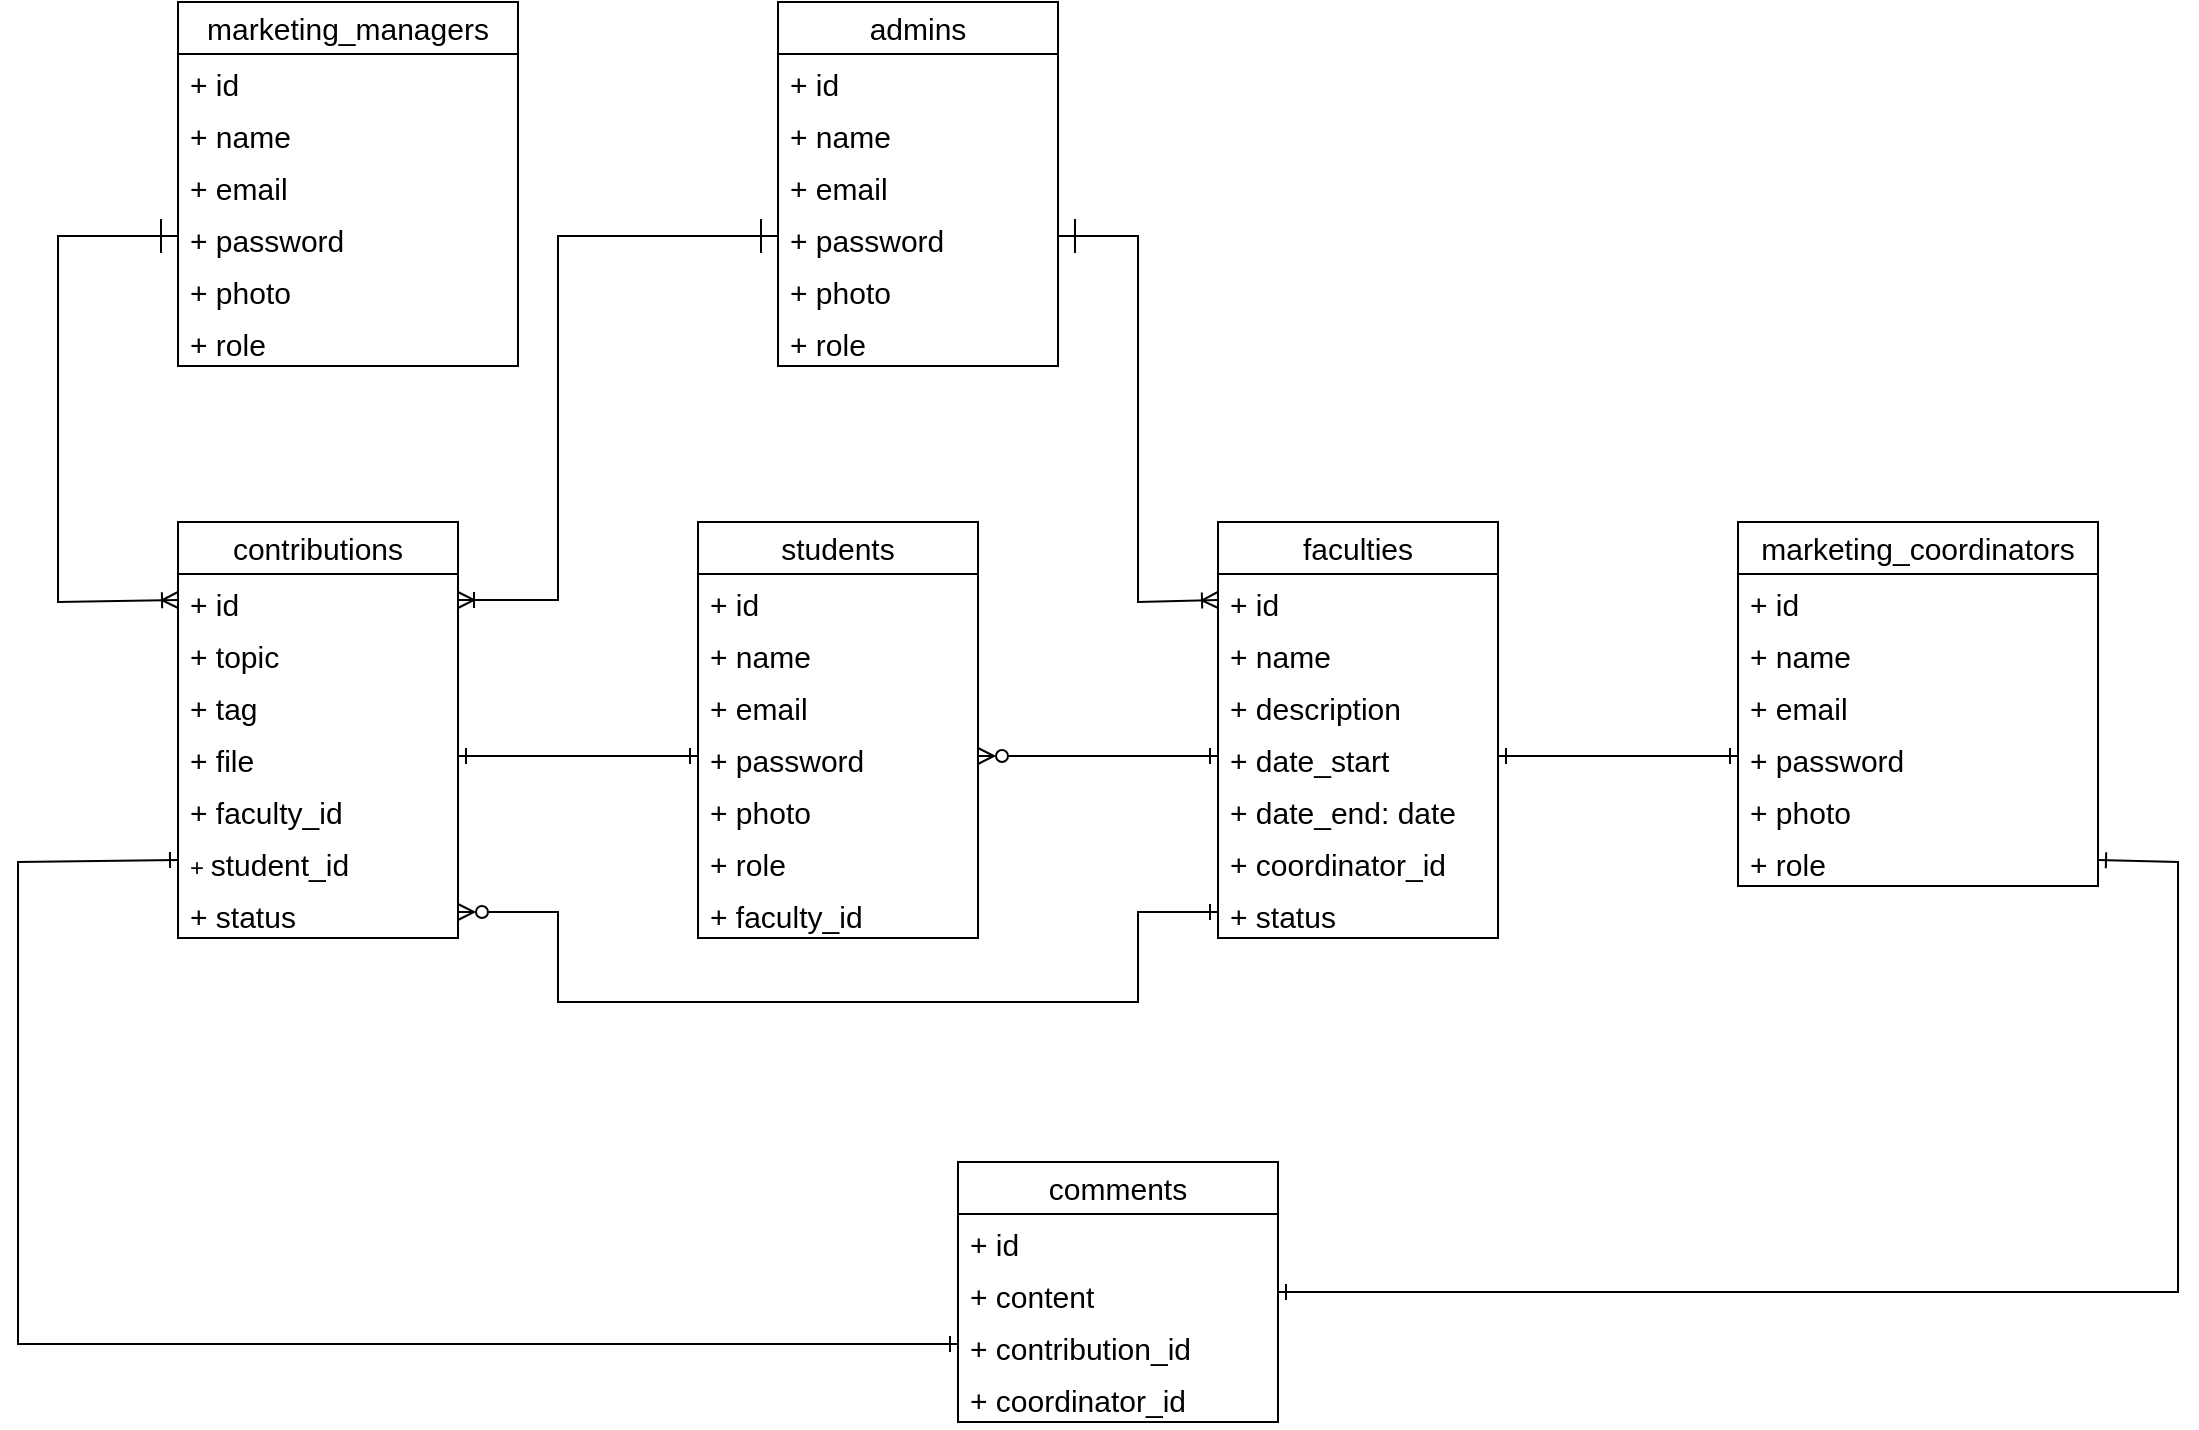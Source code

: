 <mxfile version="24.2.5" type="github" pages="2">
  <diagram name="Page-1" id="6oAcotrJDc-DYGFBPXb6">
    <mxGraphModel dx="1877" dy="1691" grid="1" gridSize="10" guides="1" tooltips="1" connect="1" arrows="1" fold="1" page="1" pageScale="1" pageWidth="827" pageHeight="1169" math="0" shadow="0">
      <root>
        <mxCell id="0" />
        <mxCell id="1" parent="0" />
        <mxCell id="lpxXjMAZt_8QXr6nDrvF-1" value="&lt;font style=&quot;font-size: 15px;&quot;&gt;students&lt;/font&gt;" style="swimlane;fontStyle=0;childLayout=stackLayout;horizontal=1;startSize=26;fillColor=none;horizontalStack=0;resizeParent=1;resizeParentMax=0;resizeLast=0;collapsible=1;marginBottom=0;whiteSpace=wrap;html=1;" parent="1" vertex="1">
          <mxGeometry x="180" y="40" width="140" height="208" as="geometry" />
        </mxCell>
        <mxCell id="lpxXjMAZt_8QXr6nDrvF-2" value="&lt;font style=&quot;font-size: 15px;&quot;&gt;+ id&lt;/font&gt;" style="text;strokeColor=none;fillColor=none;align=left;verticalAlign=top;spacingLeft=4;spacingRight=4;overflow=hidden;rotatable=0;points=[[0,0.5],[1,0.5]];portConstraint=eastwest;whiteSpace=wrap;html=1;" parent="lpxXjMAZt_8QXr6nDrvF-1" vertex="1">
          <mxGeometry y="26" width="140" height="26" as="geometry" />
        </mxCell>
        <mxCell id="lpxXjMAZt_8QXr6nDrvF-3" value="&lt;font style=&quot;font-size: 15px;&quot;&gt;+ name&lt;/font&gt;" style="text;strokeColor=none;fillColor=none;align=left;verticalAlign=top;spacingLeft=4;spacingRight=4;overflow=hidden;rotatable=0;points=[[0,0.5],[1,0.5]];portConstraint=eastwest;whiteSpace=wrap;html=1;" parent="lpxXjMAZt_8QXr6nDrvF-1" vertex="1">
          <mxGeometry y="52" width="140" height="26" as="geometry" />
        </mxCell>
        <mxCell id="lpxXjMAZt_8QXr6nDrvF-4" value="&lt;font style=&quot;font-size: 15px;&quot;&gt;+ email&lt;/font&gt;" style="text;strokeColor=none;fillColor=none;align=left;verticalAlign=top;spacingLeft=4;spacingRight=4;overflow=hidden;rotatable=0;points=[[0,0.5],[1,0.5]];portConstraint=eastwest;whiteSpace=wrap;html=1;" parent="lpxXjMAZt_8QXr6nDrvF-1" vertex="1">
          <mxGeometry y="78" width="140" height="26" as="geometry" />
        </mxCell>
        <mxCell id="lpxXjMAZt_8QXr6nDrvF-5" value="&lt;font style=&quot;font-size: 15px;&quot;&gt;+ password&lt;/font&gt;" style="text;strokeColor=none;fillColor=none;align=left;verticalAlign=top;spacingLeft=4;spacingRight=4;overflow=hidden;rotatable=0;points=[[0,0.5],[1,0.5]];portConstraint=eastwest;whiteSpace=wrap;html=1;" parent="lpxXjMAZt_8QXr6nDrvF-1" vertex="1">
          <mxGeometry y="104" width="140" height="26" as="geometry" />
        </mxCell>
        <mxCell id="lpxXjMAZt_8QXr6nDrvF-6" value="&lt;font style=&quot;font-size: 15px;&quot;&gt;+ photo&lt;/font&gt;" style="text;strokeColor=none;fillColor=none;align=left;verticalAlign=top;spacingLeft=4;spacingRight=4;overflow=hidden;rotatable=0;points=[[0,0.5],[1,0.5]];portConstraint=eastwest;whiteSpace=wrap;html=1;" parent="lpxXjMAZt_8QXr6nDrvF-1" vertex="1">
          <mxGeometry y="130" width="140" height="26" as="geometry" />
        </mxCell>
        <mxCell id="lpxXjMAZt_8QXr6nDrvF-7" value="&lt;font style=&quot;font-size: 15px;&quot;&gt;+ role&lt;/font&gt;" style="text;strokeColor=none;fillColor=none;align=left;verticalAlign=top;spacingLeft=4;spacingRight=4;overflow=hidden;rotatable=0;points=[[0,0.5],[1,0.5]];portConstraint=eastwest;whiteSpace=wrap;html=1;" parent="lpxXjMAZt_8QXr6nDrvF-1" vertex="1">
          <mxGeometry y="156" width="140" height="26" as="geometry" />
        </mxCell>
        <mxCell id="lpxXjMAZt_8QXr6nDrvF-8" value="&lt;font style=&quot;font-size: 15px;&quot;&gt;+ faculty_id&lt;/font&gt;" style="text;strokeColor=none;fillColor=none;align=left;verticalAlign=top;spacingLeft=4;spacingRight=4;overflow=hidden;rotatable=0;points=[[0,0.5],[1,0.5]];portConstraint=eastwest;whiteSpace=wrap;html=1;" parent="lpxXjMAZt_8QXr6nDrvF-1" vertex="1">
          <mxGeometry y="182" width="140" height="26" as="geometry" />
        </mxCell>
        <mxCell id="lpxXjMAZt_8QXr6nDrvF-10" value="&lt;font style=&quot;font-size: 15px;&quot;&gt;faculties&lt;/font&gt;" style="swimlane;fontStyle=0;childLayout=stackLayout;horizontal=1;startSize=26;fillColor=none;horizontalStack=0;resizeParent=1;resizeParentMax=0;resizeLast=0;collapsible=1;marginBottom=0;whiteSpace=wrap;html=1;" parent="1" vertex="1">
          <mxGeometry x="440" y="40" width="140" height="208" as="geometry" />
        </mxCell>
        <mxCell id="lpxXjMAZt_8QXr6nDrvF-11" value="&lt;font style=&quot;font-size: 15px;&quot;&gt;+ id&lt;/font&gt;" style="text;strokeColor=none;fillColor=none;align=left;verticalAlign=top;spacingLeft=4;spacingRight=4;overflow=hidden;rotatable=0;points=[[0,0.5],[1,0.5]];portConstraint=eastwest;whiteSpace=wrap;html=1;" parent="lpxXjMAZt_8QXr6nDrvF-10" vertex="1">
          <mxGeometry y="26" width="140" height="26" as="geometry" />
        </mxCell>
        <mxCell id="lpxXjMAZt_8QXr6nDrvF-12" value="&lt;font style=&quot;font-size: 15px;&quot;&gt;+ name&lt;/font&gt;" style="text;strokeColor=none;fillColor=none;align=left;verticalAlign=top;spacingLeft=4;spacingRight=4;overflow=hidden;rotatable=0;points=[[0,0.5],[1,0.5]];portConstraint=eastwest;whiteSpace=wrap;html=1;" parent="lpxXjMAZt_8QXr6nDrvF-10" vertex="1">
          <mxGeometry y="52" width="140" height="26" as="geometry" />
        </mxCell>
        <mxCell id="lpxXjMAZt_8QXr6nDrvF-13" value="&lt;font style=&quot;font-size: 15px;&quot;&gt;+ description&lt;/font&gt;" style="text;strokeColor=none;fillColor=none;align=left;verticalAlign=top;spacingLeft=4;spacingRight=4;overflow=hidden;rotatable=0;points=[[0,0.5],[1,0.5]];portConstraint=eastwest;whiteSpace=wrap;html=1;" parent="lpxXjMAZt_8QXr6nDrvF-10" vertex="1">
          <mxGeometry y="78" width="140" height="26" as="geometry" />
        </mxCell>
        <mxCell id="lpxXjMAZt_8QXr6nDrvF-14" value="&lt;font style=&quot;font-size: 15px;&quot;&gt;+ date_start&lt;/font&gt;" style="text;strokeColor=none;fillColor=none;align=left;verticalAlign=top;spacingLeft=4;spacingRight=4;overflow=hidden;rotatable=0;points=[[0,0.5],[1,0.5]];portConstraint=eastwest;whiteSpace=wrap;html=1;" parent="lpxXjMAZt_8QXr6nDrvF-10" vertex="1">
          <mxGeometry y="104" width="140" height="26" as="geometry" />
        </mxCell>
        <mxCell id="lpxXjMAZt_8QXr6nDrvF-15" value="&lt;font style=&quot;font-size: 15px;&quot;&gt;+ date_end: date&lt;/font&gt;" style="text;strokeColor=none;fillColor=none;align=left;verticalAlign=top;spacingLeft=4;spacingRight=4;overflow=hidden;rotatable=0;points=[[0,0.5],[1,0.5]];portConstraint=eastwest;whiteSpace=wrap;html=1;" parent="lpxXjMAZt_8QXr6nDrvF-10" vertex="1">
          <mxGeometry y="130" width="140" height="26" as="geometry" />
        </mxCell>
        <mxCell id="lpxXjMAZt_8QXr6nDrvF-16" value="&lt;font style=&quot;font-size: 15px;&quot;&gt;+ coordinator_id&lt;/font&gt;" style="text;strokeColor=none;fillColor=none;align=left;verticalAlign=top;spacingLeft=4;spacingRight=4;overflow=hidden;rotatable=0;points=[[0,0.5],[1,0.5]];portConstraint=eastwest;whiteSpace=wrap;html=1;" parent="lpxXjMAZt_8QXr6nDrvF-10" vertex="1">
          <mxGeometry y="156" width="140" height="26" as="geometry" />
        </mxCell>
        <mxCell id="lpxXjMAZt_8QXr6nDrvF-17" value="&lt;font style=&quot;font-size: 15px;&quot;&gt;+ status&lt;/font&gt;" style="text;strokeColor=none;fillColor=none;align=left;verticalAlign=top;spacingLeft=4;spacingRight=4;overflow=hidden;rotatable=0;points=[[0,0.5],[1,0.5]];portConstraint=eastwest;whiteSpace=wrap;html=1;" parent="lpxXjMAZt_8QXr6nDrvF-10" vertex="1">
          <mxGeometry y="182" width="140" height="26" as="geometry" />
        </mxCell>
        <mxCell id="lpxXjMAZt_8QXr6nDrvF-18" value="&lt;font style=&quot;font-size: 15px;&quot;&gt;comments&lt;/font&gt;" style="swimlane;fontStyle=0;childLayout=stackLayout;horizontal=1;startSize=26;fillColor=none;horizontalStack=0;resizeParent=1;resizeParentMax=0;resizeLast=0;collapsible=1;marginBottom=0;whiteSpace=wrap;html=1;" parent="1" vertex="1">
          <mxGeometry x="310" y="360" width="160" height="130" as="geometry" />
        </mxCell>
        <mxCell id="lpxXjMAZt_8QXr6nDrvF-19" value="&lt;font style=&quot;font-size: 15px;&quot;&gt;+ id&lt;/font&gt;" style="text;strokeColor=none;fillColor=none;align=left;verticalAlign=top;spacingLeft=4;spacingRight=4;overflow=hidden;rotatable=0;points=[[0,0.5],[1,0.5]];portConstraint=eastwest;whiteSpace=wrap;html=1;" parent="lpxXjMAZt_8QXr6nDrvF-18" vertex="1">
          <mxGeometry y="26" width="160" height="26" as="geometry" />
        </mxCell>
        <mxCell id="lpxXjMAZt_8QXr6nDrvF-20" value="&lt;font style=&quot;font-size: 15px;&quot;&gt;+ content&lt;/font&gt;" style="text;strokeColor=none;fillColor=none;align=left;verticalAlign=top;spacingLeft=4;spacingRight=4;overflow=hidden;rotatable=0;points=[[0,0.5],[1,0.5]];portConstraint=eastwest;whiteSpace=wrap;html=1;" parent="lpxXjMAZt_8QXr6nDrvF-18" vertex="1">
          <mxGeometry y="52" width="160" height="26" as="geometry" />
        </mxCell>
        <mxCell id="lpxXjMAZt_8QXr6nDrvF-21" value="&lt;font style=&quot;font-size: 15px;&quot;&gt;+ contribution_id&lt;/font&gt;" style="text;strokeColor=none;fillColor=none;align=left;verticalAlign=top;spacingLeft=4;spacingRight=4;overflow=hidden;rotatable=0;points=[[0,0.5],[1,0.5]];portConstraint=eastwest;whiteSpace=wrap;html=1;" parent="lpxXjMAZt_8QXr6nDrvF-18" vertex="1">
          <mxGeometry y="78" width="160" height="26" as="geometry" />
        </mxCell>
        <mxCell id="lpxXjMAZt_8QXr6nDrvF-22" value="&lt;font style=&quot;font-size: 15px;&quot;&gt;+ coordinator_id&lt;/font&gt;" style="text;strokeColor=none;fillColor=none;align=left;verticalAlign=top;spacingLeft=4;spacingRight=4;overflow=hidden;rotatable=0;points=[[0,0.5],[1,0.5]];portConstraint=eastwest;whiteSpace=wrap;html=1;" parent="lpxXjMAZt_8QXr6nDrvF-18" vertex="1">
          <mxGeometry y="104" width="160" height="26" as="geometry" />
        </mxCell>
        <mxCell id="lpxXjMAZt_8QXr6nDrvF-26" value="&lt;font style=&quot;font-size: 15px;&quot;&gt;contributions&lt;/font&gt;" style="swimlane;fontStyle=0;childLayout=stackLayout;horizontal=1;startSize=26;fillColor=none;horizontalStack=0;resizeParent=1;resizeParentMax=0;resizeLast=0;collapsible=1;marginBottom=0;whiteSpace=wrap;html=1;" parent="1" vertex="1">
          <mxGeometry x="-80" y="40" width="140" height="208" as="geometry" />
        </mxCell>
        <mxCell id="lpxXjMAZt_8QXr6nDrvF-27" value="&lt;font style=&quot;font-size: 15px;&quot;&gt;+ id&lt;/font&gt;" style="text;strokeColor=none;fillColor=none;align=left;verticalAlign=top;spacingLeft=4;spacingRight=4;overflow=hidden;rotatable=0;points=[[0,0.5],[1,0.5]];portConstraint=eastwest;whiteSpace=wrap;html=1;" parent="lpxXjMAZt_8QXr6nDrvF-26" vertex="1">
          <mxGeometry y="26" width="140" height="26" as="geometry" />
        </mxCell>
        <mxCell id="lpxXjMAZt_8QXr6nDrvF-28" value="&lt;font style=&quot;font-size: 15px;&quot;&gt;+ topic&lt;/font&gt;" style="text;strokeColor=none;fillColor=none;align=left;verticalAlign=top;spacingLeft=4;spacingRight=4;overflow=hidden;rotatable=0;points=[[0,0.5],[1,0.5]];portConstraint=eastwest;whiteSpace=wrap;html=1;" parent="lpxXjMAZt_8QXr6nDrvF-26" vertex="1">
          <mxGeometry y="52" width="140" height="26" as="geometry" />
        </mxCell>
        <mxCell id="lpxXjMAZt_8QXr6nDrvF-29" value="&lt;font style=&quot;font-size: 15px;&quot;&gt;+ tag&lt;/font&gt;" style="text;strokeColor=none;fillColor=none;align=left;verticalAlign=top;spacingLeft=4;spacingRight=4;overflow=hidden;rotatable=0;points=[[0,0.5],[1,0.5]];portConstraint=eastwest;whiteSpace=wrap;html=1;" parent="lpxXjMAZt_8QXr6nDrvF-26" vertex="1">
          <mxGeometry y="78" width="140" height="26" as="geometry" />
        </mxCell>
        <mxCell id="lpxXjMAZt_8QXr6nDrvF-30" value="&lt;font style=&quot;font-size: 15px;&quot;&gt;+ file&lt;/font&gt;" style="text;strokeColor=none;fillColor=none;align=left;verticalAlign=top;spacingLeft=4;spacingRight=4;overflow=hidden;rotatable=0;points=[[0,0.5],[1,0.5]];portConstraint=eastwest;whiteSpace=wrap;html=1;" parent="lpxXjMAZt_8QXr6nDrvF-26" vertex="1">
          <mxGeometry y="104" width="140" height="26" as="geometry" />
        </mxCell>
        <mxCell id="lpxXjMAZt_8QXr6nDrvF-31" value="&lt;font style=&quot;font-size: 15px;&quot;&gt;+ faculty_id&lt;/font&gt;" style="text;strokeColor=none;fillColor=none;align=left;verticalAlign=top;spacingLeft=4;spacingRight=4;overflow=hidden;rotatable=0;points=[[0,0.5],[1,0.5]];portConstraint=eastwest;whiteSpace=wrap;html=1;" parent="lpxXjMAZt_8QXr6nDrvF-26" vertex="1">
          <mxGeometry y="130" width="140" height="26" as="geometry" />
        </mxCell>
        <mxCell id="lpxXjMAZt_8QXr6nDrvF-32" value="+ &lt;font style=&quot;font-size: 15px;&quot;&gt;student_id&lt;/font&gt;" style="text;strokeColor=none;fillColor=none;align=left;verticalAlign=top;spacingLeft=4;spacingRight=4;overflow=hidden;rotatable=0;points=[[0,0.5],[1,0.5]];portConstraint=eastwest;whiteSpace=wrap;html=1;" parent="lpxXjMAZt_8QXr6nDrvF-26" vertex="1">
          <mxGeometry y="156" width="140" height="26" as="geometry" />
        </mxCell>
        <mxCell id="lpxXjMAZt_8QXr6nDrvF-33" value="&lt;font style=&quot;font-size: 15px;&quot;&gt;+ status&lt;/font&gt;" style="text;strokeColor=none;fillColor=none;align=left;verticalAlign=top;spacingLeft=4;spacingRight=4;overflow=hidden;rotatable=0;points=[[0,0.5],[1,0.5]];portConstraint=eastwest;whiteSpace=wrap;html=1;" parent="lpxXjMAZt_8QXr6nDrvF-26" vertex="1">
          <mxGeometry y="182" width="140" height="26" as="geometry" />
        </mxCell>
        <mxCell id="lpxXjMAZt_8QXr6nDrvF-34" value="&lt;font style=&quot;font-size: 15px;&quot;&gt;marketing_managers&lt;/font&gt;" style="swimlane;fontStyle=0;childLayout=stackLayout;horizontal=1;startSize=26;fillColor=none;horizontalStack=0;resizeParent=1;resizeParentMax=0;resizeLast=0;collapsible=1;marginBottom=0;whiteSpace=wrap;html=1;perimeterSpacing=0;" parent="1" vertex="1">
          <mxGeometry x="-80" y="-220" width="170" height="182" as="geometry" />
        </mxCell>
        <mxCell id="lpxXjMAZt_8QXr6nDrvF-35" value="&lt;font style=&quot;font-size: 15px;&quot;&gt;+ id&lt;/font&gt;" style="text;strokeColor=none;fillColor=none;align=left;verticalAlign=top;spacingLeft=4;spacingRight=4;overflow=hidden;rotatable=0;points=[[0,0.5],[1,0.5]];portConstraint=eastwest;whiteSpace=wrap;html=1;" parent="lpxXjMAZt_8QXr6nDrvF-34" vertex="1">
          <mxGeometry y="26" width="170" height="26" as="geometry" />
        </mxCell>
        <mxCell id="lpxXjMAZt_8QXr6nDrvF-36" value="&lt;font style=&quot;font-size: 15px;&quot;&gt;+ name&lt;/font&gt;" style="text;strokeColor=none;fillColor=none;align=left;verticalAlign=top;spacingLeft=4;spacingRight=4;overflow=hidden;rotatable=0;points=[[0,0.5],[1,0.5]];portConstraint=eastwest;whiteSpace=wrap;html=1;" parent="lpxXjMAZt_8QXr6nDrvF-34" vertex="1">
          <mxGeometry y="52" width="170" height="26" as="geometry" />
        </mxCell>
        <mxCell id="lpxXjMAZt_8QXr6nDrvF-37" value="&lt;font style=&quot;font-size: 15px;&quot;&gt;+ email&lt;/font&gt;" style="text;strokeColor=none;fillColor=none;align=left;verticalAlign=top;spacingLeft=4;spacingRight=4;overflow=hidden;rotatable=0;points=[[0,0.5],[1,0.5]];portConstraint=eastwest;whiteSpace=wrap;html=1;" parent="lpxXjMAZt_8QXr6nDrvF-34" vertex="1">
          <mxGeometry y="78" width="170" height="26" as="geometry" />
        </mxCell>
        <mxCell id="lpxXjMAZt_8QXr6nDrvF-38" value="&lt;font style=&quot;font-size: 15px;&quot;&gt;+ password&lt;/font&gt;" style="text;strokeColor=none;fillColor=none;align=left;verticalAlign=top;spacingLeft=4;spacingRight=4;overflow=hidden;rotatable=0;points=[[0,0.5],[1,0.5]];portConstraint=eastwest;whiteSpace=wrap;html=1;" parent="lpxXjMAZt_8QXr6nDrvF-34" vertex="1">
          <mxGeometry y="104" width="170" height="26" as="geometry" />
        </mxCell>
        <mxCell id="lpxXjMAZt_8QXr6nDrvF-39" value="&lt;font style=&quot;font-size: 15px;&quot;&gt;+ photo&lt;/font&gt;" style="text;strokeColor=none;fillColor=none;align=left;verticalAlign=top;spacingLeft=4;spacingRight=4;overflow=hidden;rotatable=0;points=[[0,0.5],[1,0.5]];portConstraint=eastwest;whiteSpace=wrap;html=1;" parent="lpxXjMAZt_8QXr6nDrvF-34" vertex="1">
          <mxGeometry y="130" width="170" height="26" as="geometry" />
        </mxCell>
        <mxCell id="lpxXjMAZt_8QXr6nDrvF-40" value="&lt;font style=&quot;font-size: 15px;&quot;&gt;+ role&lt;/font&gt;" style="text;strokeColor=none;fillColor=none;align=left;verticalAlign=top;spacingLeft=4;spacingRight=4;overflow=hidden;rotatable=0;points=[[0,0.5],[1,0.5]];portConstraint=eastwest;whiteSpace=wrap;html=1;" parent="lpxXjMAZt_8QXr6nDrvF-34" vertex="1">
          <mxGeometry y="156" width="170" height="26" as="geometry" />
        </mxCell>
        <mxCell id="lpxXjMAZt_8QXr6nDrvF-42" value="&lt;font style=&quot;font-size: 15px;&quot;&gt;marketing_coordinators&lt;/font&gt;" style="swimlane;fontStyle=0;childLayout=stackLayout;horizontal=1;startSize=26;fillColor=none;horizontalStack=0;resizeParent=1;resizeParentMax=0;resizeLast=0;collapsible=1;marginBottom=0;whiteSpace=wrap;html=1;" parent="1" vertex="1">
          <mxGeometry x="700" y="40" width="180" height="182" as="geometry" />
        </mxCell>
        <mxCell id="lpxXjMAZt_8QXr6nDrvF-43" value="&lt;font style=&quot;font-size: 15px;&quot;&gt;+ id&lt;/font&gt;" style="text;strokeColor=none;fillColor=none;align=left;verticalAlign=top;spacingLeft=4;spacingRight=4;overflow=hidden;rotatable=0;points=[[0,0.5],[1,0.5]];portConstraint=eastwest;whiteSpace=wrap;html=1;" parent="lpxXjMAZt_8QXr6nDrvF-42" vertex="1">
          <mxGeometry y="26" width="180" height="26" as="geometry" />
        </mxCell>
        <mxCell id="lpxXjMAZt_8QXr6nDrvF-44" value="&lt;font style=&quot;font-size: 15px;&quot;&gt;+ name&lt;/font&gt;" style="text;strokeColor=none;fillColor=none;align=left;verticalAlign=top;spacingLeft=4;spacingRight=4;overflow=hidden;rotatable=0;points=[[0,0.5],[1,0.5]];portConstraint=eastwest;whiteSpace=wrap;html=1;" parent="lpxXjMAZt_8QXr6nDrvF-42" vertex="1">
          <mxGeometry y="52" width="180" height="26" as="geometry" />
        </mxCell>
        <mxCell id="lpxXjMAZt_8QXr6nDrvF-45" value="&lt;font style=&quot;font-size: 15px;&quot;&gt;+ email&lt;/font&gt;" style="text;strokeColor=none;fillColor=none;align=left;verticalAlign=top;spacingLeft=4;spacingRight=4;overflow=hidden;rotatable=0;points=[[0,0.5],[1,0.5]];portConstraint=eastwest;whiteSpace=wrap;html=1;" parent="lpxXjMAZt_8QXr6nDrvF-42" vertex="1">
          <mxGeometry y="78" width="180" height="26" as="geometry" />
        </mxCell>
        <mxCell id="lpxXjMAZt_8QXr6nDrvF-46" value="&lt;font style=&quot;font-size: 15px;&quot;&gt;+ password&lt;/font&gt;" style="text;strokeColor=none;fillColor=none;align=left;verticalAlign=top;spacingLeft=4;spacingRight=4;overflow=hidden;rotatable=0;points=[[0,0.5],[1,0.5]];portConstraint=eastwest;whiteSpace=wrap;html=1;" parent="lpxXjMAZt_8QXr6nDrvF-42" vertex="1">
          <mxGeometry y="104" width="180" height="26" as="geometry" />
        </mxCell>
        <mxCell id="lpxXjMAZt_8QXr6nDrvF-47" value="&lt;font style=&quot;font-size: 15px;&quot;&gt;+ photo&lt;/font&gt;" style="text;strokeColor=none;fillColor=none;align=left;verticalAlign=top;spacingLeft=4;spacingRight=4;overflow=hidden;rotatable=0;points=[[0,0.5],[1,0.5]];portConstraint=eastwest;whiteSpace=wrap;html=1;" parent="lpxXjMAZt_8QXr6nDrvF-42" vertex="1">
          <mxGeometry y="130" width="180" height="26" as="geometry" />
        </mxCell>
        <mxCell id="lpxXjMAZt_8QXr6nDrvF-48" value="&lt;font style=&quot;font-size: 15px;&quot;&gt;+ role&lt;/font&gt;" style="text;strokeColor=none;fillColor=none;align=left;verticalAlign=top;spacingLeft=4;spacingRight=4;overflow=hidden;rotatable=0;points=[[0,0.5],[1,0.5]];portConstraint=eastwest;whiteSpace=wrap;html=1;" parent="lpxXjMAZt_8QXr6nDrvF-42" vertex="1">
          <mxGeometry y="156" width="180" height="26" as="geometry" />
        </mxCell>
        <mxCell id="lpxXjMAZt_8QXr6nDrvF-49" value="&lt;font style=&quot;font-size: 15px;&quot;&gt;admins&lt;/font&gt;" style="swimlane;fontStyle=0;childLayout=stackLayout;horizontal=1;startSize=26;fillColor=none;horizontalStack=0;resizeParent=1;resizeParentMax=0;resizeLast=0;collapsible=1;marginBottom=0;whiteSpace=wrap;html=1;" parent="1" vertex="1">
          <mxGeometry x="220" y="-220" width="140" height="182" as="geometry" />
        </mxCell>
        <mxCell id="lpxXjMAZt_8QXr6nDrvF-50" value="&lt;font style=&quot;font-size: 15px;&quot;&gt;+ id&lt;/font&gt;" style="text;strokeColor=none;fillColor=none;align=left;verticalAlign=top;spacingLeft=4;spacingRight=4;overflow=hidden;rotatable=0;points=[[0,0.5],[1,0.5]];portConstraint=eastwest;whiteSpace=wrap;html=1;" parent="lpxXjMAZt_8QXr6nDrvF-49" vertex="1">
          <mxGeometry y="26" width="140" height="26" as="geometry" />
        </mxCell>
        <mxCell id="lpxXjMAZt_8QXr6nDrvF-51" value="&lt;font style=&quot;font-size: 15px;&quot;&gt;+ name&lt;/font&gt;" style="text;strokeColor=none;fillColor=none;align=left;verticalAlign=top;spacingLeft=4;spacingRight=4;overflow=hidden;rotatable=0;points=[[0,0.5],[1,0.5]];portConstraint=eastwest;whiteSpace=wrap;html=1;" parent="lpxXjMAZt_8QXr6nDrvF-49" vertex="1">
          <mxGeometry y="52" width="140" height="26" as="geometry" />
        </mxCell>
        <mxCell id="lpxXjMAZt_8QXr6nDrvF-52" value="&lt;font style=&quot;font-size: 15px;&quot;&gt;+ email&lt;/font&gt;" style="text;strokeColor=none;fillColor=none;align=left;verticalAlign=top;spacingLeft=4;spacingRight=4;overflow=hidden;rotatable=0;points=[[0,0.5],[1,0.5]];portConstraint=eastwest;whiteSpace=wrap;html=1;" parent="lpxXjMAZt_8QXr6nDrvF-49" vertex="1">
          <mxGeometry y="78" width="140" height="26" as="geometry" />
        </mxCell>
        <mxCell id="lpxXjMAZt_8QXr6nDrvF-53" value="&lt;font style=&quot;font-size: 15px;&quot;&gt;+ password&lt;/font&gt;" style="text;strokeColor=none;fillColor=none;align=left;verticalAlign=top;spacingLeft=4;spacingRight=4;overflow=hidden;rotatable=0;points=[[0,0.5],[1,0.5]];portConstraint=eastwest;whiteSpace=wrap;html=1;" parent="lpxXjMAZt_8QXr6nDrvF-49" vertex="1">
          <mxGeometry y="104" width="140" height="26" as="geometry" />
        </mxCell>
        <mxCell id="lpxXjMAZt_8QXr6nDrvF-54" value="&lt;font style=&quot;font-size: 15px;&quot;&gt;+ photo&lt;/font&gt;" style="text;strokeColor=none;fillColor=none;align=left;verticalAlign=top;spacingLeft=4;spacingRight=4;overflow=hidden;rotatable=0;points=[[0,0.5],[1,0.5]];portConstraint=eastwest;whiteSpace=wrap;html=1;" parent="lpxXjMAZt_8QXr6nDrvF-49" vertex="1">
          <mxGeometry y="130" width="140" height="26" as="geometry" />
        </mxCell>
        <mxCell id="lpxXjMAZt_8QXr6nDrvF-55" value="&lt;font style=&quot;font-size: 15px;&quot;&gt;+ role&lt;/font&gt;" style="text;strokeColor=none;fillColor=none;align=left;verticalAlign=top;spacingLeft=4;spacingRight=4;overflow=hidden;rotatable=0;points=[[0,0.5],[1,0.5]];portConstraint=eastwest;whiteSpace=wrap;html=1;" parent="lpxXjMAZt_8QXr6nDrvF-49" vertex="1">
          <mxGeometry y="156" width="140" height="26" as="geometry" />
        </mxCell>
        <mxCell id="lpxXjMAZt_8QXr6nDrvF-57" value="" style="endArrow=ERone;html=1;rounded=0;exitX=1;exitY=0.5;exitDx=0;exitDy=0;entryX=0;entryY=0.5;entryDx=0;entryDy=0;endFill=0;startArrow=ERone;startFill=0;" parent="1" source="lpxXjMAZt_8QXr6nDrvF-30" target="lpxXjMAZt_8QXr6nDrvF-5" edge="1">
          <mxGeometry width="50" height="50" relative="1" as="geometry">
            <mxPoint x="40" as="sourcePoint" />
            <mxPoint x="160" as="targetPoint" />
          </mxGeometry>
        </mxCell>
        <mxCell id="lpxXjMAZt_8QXr6nDrvF-59" value="" style="endArrow=ERone;html=1;rounded=0;exitX=1;exitY=0.5;exitDx=0;exitDy=0;entryX=0;entryY=0.5;entryDx=0;entryDy=0;endFill=0;startArrow=ERzeroToMany;startFill=0;" parent="1" source="lpxXjMAZt_8QXr6nDrvF-5" target="lpxXjMAZt_8QXr6nDrvF-14" edge="1">
          <mxGeometry width="50" height="50" relative="1" as="geometry">
            <mxPoint x="70" y="167" as="sourcePoint" />
            <mxPoint x="190" y="167" as="targetPoint" />
          </mxGeometry>
        </mxCell>
        <mxCell id="lpxXjMAZt_8QXr6nDrvF-60" value="" style="endArrow=ERone;html=1;rounded=0;entryX=0;entryY=0.5;entryDx=0;entryDy=0;endFill=0;startArrow=ERone;startFill=0;exitX=1;exitY=0.5;exitDx=0;exitDy=0;" parent="1" source="lpxXjMAZt_8QXr6nDrvF-14" target="lpxXjMAZt_8QXr6nDrvF-46" edge="1">
          <mxGeometry width="50" height="50" relative="1" as="geometry">
            <mxPoint x="580" y="160" as="sourcePoint" />
            <mxPoint x="200" y="177" as="targetPoint" />
          </mxGeometry>
        </mxCell>
        <mxCell id="lpxXjMAZt_8QXr6nDrvF-61" value="" style="endArrow=ERone;html=1;rounded=0;exitX=0;exitY=0.5;exitDx=0;exitDy=0;entryX=0;entryY=0.5;entryDx=0;entryDy=0;endFill=0;startArrow=ERone;startFill=0;" parent="1" source="lpxXjMAZt_8QXr6nDrvF-32" target="lpxXjMAZt_8QXr6nDrvF-21" edge="1">
          <mxGeometry width="50" height="50" relative="1" as="geometry">
            <mxPoint x="90" y="187" as="sourcePoint" />
            <mxPoint x="210" y="187" as="targetPoint" />
            <Array as="points">
              <mxPoint x="-160" y="210" />
              <mxPoint x="-160" y="451" />
            </Array>
          </mxGeometry>
        </mxCell>
        <mxCell id="lpxXjMAZt_8QXr6nDrvF-62" value="" style="endArrow=ERone;html=1;rounded=0;exitX=1;exitY=0.5;exitDx=0;exitDy=0;entryX=1;entryY=0.5;entryDx=0;entryDy=0;endFill=0;startArrow=ERone;startFill=0;" parent="1" source="lpxXjMAZt_8QXr6nDrvF-20" target="lpxXjMAZt_8QXr6nDrvF-48" edge="1">
          <mxGeometry width="50" height="50" relative="1" as="geometry">
            <mxPoint x="100" y="197" as="sourcePoint" />
            <mxPoint x="220" y="197" as="targetPoint" />
            <Array as="points">
              <mxPoint x="920" y="425" />
              <mxPoint x="920" y="210" />
            </Array>
          </mxGeometry>
        </mxCell>
        <mxCell id="lpxXjMAZt_8QXr6nDrvF-63" value="" style="endArrow=ERoneToMany;html=1;rounded=0;exitX=1;exitY=0.5;exitDx=0;exitDy=0;entryX=0;entryY=0.5;entryDx=0;entryDy=0;endFill=0;startArrow=ERone;startFill=0;startSize=15;" parent="1" source="lpxXjMAZt_8QXr6nDrvF-53" target="lpxXjMAZt_8QXr6nDrvF-11" edge="1">
          <mxGeometry width="50" height="50" relative="1" as="geometry">
            <mxPoint x="110" y="207" as="sourcePoint" />
            <mxPoint x="230" y="207" as="targetPoint" />
            <Array as="points">
              <mxPoint x="400" y="-103" />
              <mxPoint x="400" y="80" />
            </Array>
          </mxGeometry>
        </mxCell>
        <mxCell id="lpxXjMAZt_8QXr6nDrvF-64" value="" style="endArrow=ERoneToMany;html=1;rounded=0;endFill=0;startArrow=ERone;startFill=0;startSize=15;entryX=0;entryY=0.5;entryDx=0;entryDy=0;exitX=0;exitY=0.5;exitDx=0;exitDy=0;" parent="1" source="lpxXjMAZt_8QXr6nDrvF-38" target="lpxXjMAZt_8QXr6nDrvF-27" edge="1">
          <mxGeometry width="50" height="50" relative="1" as="geometry">
            <mxPoint x="620" y="-130" as="sourcePoint" />
            <mxPoint x="580" y="-50" as="targetPoint" />
            <Array as="points">
              <mxPoint x="-140" y="-103" />
              <mxPoint x="-140" y="80" />
            </Array>
          </mxGeometry>
        </mxCell>
        <mxCell id="QUjIIUCsJxm-VjINpOoZ-1" value="" style="endArrow=ERoneToMany;html=1;rounded=0;endFill=0;startArrow=ERone;startFill=0;startSize=15;entryX=1;entryY=0.5;entryDx=0;entryDy=0;exitX=0;exitY=0.5;exitDx=0;exitDy=0;" parent="1" source="lpxXjMAZt_8QXr6nDrvF-53" target="lpxXjMAZt_8QXr6nDrvF-27" edge="1">
          <mxGeometry width="50" height="50" relative="1" as="geometry">
            <mxPoint x="-70" y="-93" as="sourcePoint" />
            <mxPoint x="-70" y="89" as="targetPoint" />
            <Array as="points">
              <mxPoint x="110" y="-103" />
              <mxPoint x="110" y="79" />
            </Array>
          </mxGeometry>
        </mxCell>
        <mxCell id="QUjIIUCsJxm-VjINpOoZ-3" value="" style="endArrow=ERone;html=1;rounded=0;exitX=1;exitY=0.5;exitDx=0;exitDy=0;entryX=0;entryY=0.5;entryDx=0;entryDy=0;endFill=0;startArrow=ERzeroToMany;startFill=0;" parent="1" source="lpxXjMAZt_8QXr6nDrvF-33" target="lpxXjMAZt_8QXr6nDrvF-17" edge="1">
          <mxGeometry width="50" height="50" relative="1" as="geometry">
            <mxPoint x="330" y="167" as="sourcePoint" />
            <mxPoint x="450" y="167" as="targetPoint" />
            <Array as="points">
              <mxPoint x="110" y="235" />
              <mxPoint x="110" y="280" />
              <mxPoint x="400" y="280" />
              <mxPoint x="400" y="235" />
            </Array>
          </mxGeometry>
        </mxCell>
      </root>
    </mxGraphModel>
  </diagram>
  <diagram id="UuscMeFKsTCel_AsrKT3" name="Page-2">
    <mxGraphModel dx="1877" dy="1691" grid="1" gridSize="10" guides="1" tooltips="1" connect="1" arrows="1" fold="1" page="1" pageScale="1" pageWidth="827" pageHeight="1169" math="0" shadow="0">
      <root>
        <mxCell id="0" />
        <mxCell id="1" parent="0" />
        <mxCell id="_8PA41H7FN2MDssCRi5j-1" value="&lt;font style=&quot;font-size: 15px;&quot;&gt;students&lt;/font&gt;" style="swimlane;fontStyle=0;childLayout=stackLayout;horizontal=1;startSize=26;fillColor=none;horizontalStack=0;resizeParent=1;resizeParentMax=0;resizeLast=0;collapsible=1;marginBottom=0;whiteSpace=wrap;html=1;" vertex="1" parent="1">
          <mxGeometry x="180" y="40" width="190" height="208" as="geometry" />
        </mxCell>
        <mxCell id="_8PA41H7FN2MDssCRi5j-2" value="&lt;font style=&quot;font-size: 15px;&quot;&gt;+ id: integer&lt;/font&gt;" style="text;strokeColor=none;fillColor=none;align=left;verticalAlign=top;spacingLeft=4;spacingRight=4;overflow=hidden;rotatable=0;points=[[0,0.5],[1,0.5]];portConstraint=eastwest;whiteSpace=wrap;html=1;" vertex="1" parent="_8PA41H7FN2MDssCRi5j-1">
          <mxGeometry y="26" width="190" height="26" as="geometry" />
        </mxCell>
        <mxCell id="_8PA41H7FN2MDssCRi5j-3" value="&lt;font style=&quot;font-size: 15px;&quot;&gt;+ name: string&lt;/font&gt;" style="text;strokeColor=none;fillColor=none;align=left;verticalAlign=top;spacingLeft=4;spacingRight=4;overflow=hidden;rotatable=0;points=[[0,0.5],[1,0.5]];portConstraint=eastwest;whiteSpace=wrap;html=1;" vertex="1" parent="_8PA41H7FN2MDssCRi5j-1">
          <mxGeometry y="52" width="190" height="26" as="geometry" />
        </mxCell>
        <mxCell id="_8PA41H7FN2MDssCRi5j-4" value="&lt;font style=&quot;font-size: 15px;&quot;&gt;+ email: string&lt;/font&gt;" style="text;strokeColor=none;fillColor=none;align=left;verticalAlign=top;spacingLeft=4;spacingRight=4;overflow=hidden;rotatable=0;points=[[0,0.5],[1,0.5]];portConstraint=eastwest;whiteSpace=wrap;html=1;" vertex="1" parent="_8PA41H7FN2MDssCRi5j-1">
          <mxGeometry y="78" width="190" height="26" as="geometry" />
        </mxCell>
        <mxCell id="_8PA41H7FN2MDssCRi5j-5" value="&lt;font style=&quot;font-size: 15px;&quot;&gt;+ password: string&lt;/font&gt;" style="text;strokeColor=none;fillColor=none;align=left;verticalAlign=top;spacingLeft=4;spacingRight=4;overflow=hidden;rotatable=0;points=[[0,0.5],[1,0.5]];portConstraint=eastwest;whiteSpace=wrap;html=1;" vertex="1" parent="_8PA41H7FN2MDssCRi5j-1">
          <mxGeometry y="104" width="190" height="26" as="geometry" />
        </mxCell>
        <mxCell id="_8PA41H7FN2MDssCRi5j-6" value="&lt;font style=&quot;font-size: 15px;&quot;&gt;+ photo: string&lt;/font&gt;" style="text;strokeColor=none;fillColor=none;align=left;verticalAlign=top;spacingLeft=4;spacingRight=4;overflow=hidden;rotatable=0;points=[[0,0.5],[1,0.5]];portConstraint=eastwest;whiteSpace=wrap;html=1;" vertex="1" parent="_8PA41H7FN2MDssCRi5j-1">
          <mxGeometry y="130" width="190" height="26" as="geometry" />
        </mxCell>
        <mxCell id="_8PA41H7FN2MDssCRi5j-7" value="&lt;font style=&quot;font-size: 15px;&quot;&gt;+ role: string&lt;/font&gt;" style="text;strokeColor=none;fillColor=none;align=left;verticalAlign=top;spacingLeft=4;spacingRight=4;overflow=hidden;rotatable=0;points=[[0,0.5],[1,0.5]];portConstraint=eastwest;whiteSpace=wrap;html=1;" vertex="1" parent="_8PA41H7FN2MDssCRi5j-1">
          <mxGeometry y="156" width="190" height="26" as="geometry" />
        </mxCell>
        <mxCell id="_8PA41H7FN2MDssCRi5j-8" value="&lt;font style=&quot;font-size: 15px;&quot;&gt;+ faculty_id: integer&lt;/font&gt;" style="text;strokeColor=none;fillColor=none;align=left;verticalAlign=top;spacingLeft=4;spacingRight=4;overflow=hidden;rotatable=0;points=[[0,0.5],[1,0.5]];portConstraint=eastwest;whiteSpace=wrap;html=1;" vertex="1" parent="_8PA41H7FN2MDssCRi5j-1">
          <mxGeometry y="182" width="190" height="26" as="geometry" />
        </mxCell>
        <mxCell id="_8PA41H7FN2MDssCRi5j-9" value="&lt;font style=&quot;font-size: 15px;&quot;&gt;faculties&lt;/font&gt;" style="swimlane;fontStyle=0;childLayout=stackLayout;horizontal=1;startSize=26;fillColor=none;horizontalStack=0;resizeParent=1;resizeParentMax=0;resizeLast=0;collapsible=1;marginBottom=0;whiteSpace=wrap;html=1;" vertex="1" parent="1">
          <mxGeometry x="440" y="40" width="180" height="208" as="geometry" />
        </mxCell>
        <mxCell id="_8PA41H7FN2MDssCRi5j-10" value="&lt;font style=&quot;font-size: 15px;&quot;&gt;+ id: integer&lt;/font&gt;" style="text;strokeColor=none;fillColor=none;align=left;verticalAlign=top;spacingLeft=4;spacingRight=4;overflow=hidden;rotatable=0;points=[[0,0.5],[1,0.5]];portConstraint=eastwest;whiteSpace=wrap;html=1;" vertex="1" parent="_8PA41H7FN2MDssCRi5j-9">
          <mxGeometry y="26" width="180" height="26" as="geometry" />
        </mxCell>
        <mxCell id="_8PA41H7FN2MDssCRi5j-11" value="&lt;font style=&quot;font-size: 15px;&quot;&gt;+ name: string&lt;/font&gt;" style="text;strokeColor=none;fillColor=none;align=left;verticalAlign=top;spacingLeft=4;spacingRight=4;overflow=hidden;rotatable=0;points=[[0,0.5],[1,0.5]];portConstraint=eastwest;whiteSpace=wrap;html=1;" vertex="1" parent="_8PA41H7FN2MDssCRi5j-9">
          <mxGeometry y="52" width="180" height="26" as="geometry" />
        </mxCell>
        <mxCell id="_8PA41H7FN2MDssCRi5j-12" value="&lt;font style=&quot;font-size: 15px;&quot;&gt;+ description: string&lt;/font&gt;" style="text;strokeColor=none;fillColor=none;align=left;verticalAlign=top;spacingLeft=4;spacingRight=4;overflow=hidden;rotatable=0;points=[[0,0.5],[1,0.5]];portConstraint=eastwest;whiteSpace=wrap;html=1;" vertex="1" parent="_8PA41H7FN2MDssCRi5j-9">
          <mxGeometry y="78" width="180" height="26" as="geometry" />
        </mxCell>
        <mxCell id="_8PA41H7FN2MDssCRi5j-13" value="&lt;font style=&quot;font-size: 15px;&quot;&gt;+ date_start: date&lt;/font&gt;" style="text;strokeColor=none;fillColor=none;align=left;verticalAlign=top;spacingLeft=4;spacingRight=4;overflow=hidden;rotatable=0;points=[[0,0.5],[1,0.5]];portConstraint=eastwest;whiteSpace=wrap;html=1;" vertex="1" parent="_8PA41H7FN2MDssCRi5j-9">
          <mxGeometry y="104" width="180" height="26" as="geometry" />
        </mxCell>
        <mxCell id="_8PA41H7FN2MDssCRi5j-14" value="&lt;font style=&quot;font-size: 15px;&quot;&gt;+ date_end: date&lt;/font&gt;" style="text;strokeColor=none;fillColor=none;align=left;verticalAlign=top;spacingLeft=4;spacingRight=4;overflow=hidden;rotatable=0;points=[[0,0.5],[1,0.5]];portConstraint=eastwest;whiteSpace=wrap;html=1;" vertex="1" parent="_8PA41H7FN2MDssCRi5j-9">
          <mxGeometry y="130" width="180" height="26" as="geometry" />
        </mxCell>
        <mxCell id="_8PA41H7FN2MDssCRi5j-15" value="&lt;font style=&quot;font-size: 15px;&quot;&gt;+ coordinator_id: integer&lt;/font&gt;" style="text;strokeColor=none;fillColor=none;align=left;verticalAlign=top;spacingLeft=4;spacingRight=4;overflow=hidden;rotatable=0;points=[[0,0.5],[1,0.5]];portConstraint=eastwest;whiteSpace=wrap;html=1;" vertex="1" parent="_8PA41H7FN2MDssCRi5j-9">
          <mxGeometry y="156" width="180" height="26" as="geometry" />
        </mxCell>
        <mxCell id="_8PA41H7FN2MDssCRi5j-16" value="&lt;font style=&quot;font-size: 15px;&quot;&gt;+ status: bool&lt;/font&gt;" style="text;strokeColor=none;fillColor=none;align=left;verticalAlign=top;spacingLeft=4;spacingRight=4;overflow=hidden;rotatable=0;points=[[0,0.5],[1,0.5]];portConstraint=eastwest;whiteSpace=wrap;html=1;" vertex="1" parent="_8PA41H7FN2MDssCRi5j-9">
          <mxGeometry y="182" width="180" height="26" as="geometry" />
        </mxCell>
        <mxCell id="_8PA41H7FN2MDssCRi5j-17" value="&lt;font style=&quot;font-size: 15px;&quot;&gt;comments&lt;/font&gt;" style="swimlane;fontStyle=0;childLayout=stackLayout;horizontal=1;startSize=26;fillColor=none;horizontalStack=0;resizeParent=1;resizeParentMax=0;resizeLast=0;collapsible=1;marginBottom=0;whiteSpace=wrap;html=1;" vertex="1" parent="1">
          <mxGeometry x="310" y="360" width="190" height="130" as="geometry" />
        </mxCell>
        <mxCell id="_8PA41H7FN2MDssCRi5j-18" value="&lt;font style=&quot;font-size: 15px;&quot;&gt;+ id: integer&lt;/font&gt;" style="text;strokeColor=none;fillColor=none;align=left;verticalAlign=top;spacingLeft=4;spacingRight=4;overflow=hidden;rotatable=0;points=[[0,0.5],[1,0.5]];portConstraint=eastwest;whiteSpace=wrap;html=1;" vertex="1" parent="_8PA41H7FN2MDssCRi5j-17">
          <mxGeometry y="26" width="190" height="26" as="geometry" />
        </mxCell>
        <mxCell id="_8PA41H7FN2MDssCRi5j-19" value="&lt;font style=&quot;font-size: 15px;&quot;&gt;+ content: string&lt;/font&gt;" style="text;strokeColor=none;fillColor=none;align=left;verticalAlign=top;spacingLeft=4;spacingRight=4;overflow=hidden;rotatable=0;points=[[0,0.5],[1,0.5]];portConstraint=eastwest;whiteSpace=wrap;html=1;" vertex="1" parent="_8PA41H7FN2MDssCRi5j-17">
          <mxGeometry y="52" width="190" height="26" as="geometry" />
        </mxCell>
        <mxCell id="_8PA41H7FN2MDssCRi5j-20" value="&lt;font style=&quot;font-size: 15px;&quot;&gt;+ contribution_id: integer&lt;/font&gt;" style="text;strokeColor=none;fillColor=none;align=left;verticalAlign=top;spacingLeft=4;spacingRight=4;overflow=hidden;rotatable=0;points=[[0,0.5],[1,0.5]];portConstraint=eastwest;whiteSpace=wrap;html=1;" vertex="1" parent="_8PA41H7FN2MDssCRi5j-17">
          <mxGeometry y="78" width="190" height="26" as="geometry" />
        </mxCell>
        <mxCell id="_8PA41H7FN2MDssCRi5j-21" value="&lt;font style=&quot;font-size: 15px;&quot;&gt;+ coordinator_id: int&lt;/font&gt;" style="text;strokeColor=none;fillColor=none;align=left;verticalAlign=top;spacingLeft=4;spacingRight=4;overflow=hidden;rotatable=0;points=[[0,0.5],[1,0.5]];portConstraint=eastwest;whiteSpace=wrap;html=1;" vertex="1" parent="_8PA41H7FN2MDssCRi5j-17">
          <mxGeometry y="104" width="190" height="26" as="geometry" />
        </mxCell>
        <mxCell id="_8PA41H7FN2MDssCRi5j-22" value="&lt;font style=&quot;font-size: 15px;&quot;&gt;contributions&lt;/font&gt;" style="swimlane;fontStyle=0;childLayout=stackLayout;horizontal=1;startSize=26;fillColor=none;horizontalStack=0;resizeParent=1;resizeParentMax=0;resizeLast=0;collapsible=1;marginBottom=0;whiteSpace=wrap;html=1;" vertex="1" parent="1">
          <mxGeometry x="-80" y="40" width="170" height="208" as="geometry" />
        </mxCell>
        <mxCell id="_8PA41H7FN2MDssCRi5j-23" value="&lt;font style=&quot;font-size: 15px;&quot;&gt;+ id: integer&lt;/font&gt;" style="text;strokeColor=none;fillColor=none;align=left;verticalAlign=top;spacingLeft=4;spacingRight=4;overflow=hidden;rotatable=0;points=[[0,0.5],[1,0.5]];portConstraint=eastwest;whiteSpace=wrap;html=1;" vertex="1" parent="_8PA41H7FN2MDssCRi5j-22">
          <mxGeometry y="26" width="170" height="26" as="geometry" />
        </mxCell>
        <mxCell id="_8PA41H7FN2MDssCRi5j-24" value="&lt;font style=&quot;font-size: 15px;&quot;&gt;+ topic: string&lt;/font&gt;" style="text;strokeColor=none;fillColor=none;align=left;verticalAlign=top;spacingLeft=4;spacingRight=4;overflow=hidden;rotatable=0;points=[[0,0.5],[1,0.5]];portConstraint=eastwest;whiteSpace=wrap;html=1;" vertex="1" parent="_8PA41H7FN2MDssCRi5j-22">
          <mxGeometry y="52" width="170" height="26" as="geometry" />
        </mxCell>
        <mxCell id="_8PA41H7FN2MDssCRi5j-25" value="&lt;font style=&quot;font-size: 15px;&quot;&gt;+ tag: string&lt;/font&gt;" style="text;strokeColor=none;fillColor=none;align=left;verticalAlign=top;spacingLeft=4;spacingRight=4;overflow=hidden;rotatable=0;points=[[0,0.5],[1,0.5]];portConstraint=eastwest;whiteSpace=wrap;html=1;" vertex="1" parent="_8PA41H7FN2MDssCRi5j-22">
          <mxGeometry y="78" width="170" height="26" as="geometry" />
        </mxCell>
        <mxCell id="_8PA41H7FN2MDssCRi5j-26" value="&lt;font style=&quot;font-size: 15px;&quot;&gt;+ file: File&lt;/font&gt;" style="text;strokeColor=none;fillColor=none;align=left;verticalAlign=top;spacingLeft=4;spacingRight=4;overflow=hidden;rotatable=0;points=[[0,0.5],[1,0.5]];portConstraint=eastwest;whiteSpace=wrap;html=1;" vertex="1" parent="_8PA41H7FN2MDssCRi5j-22">
          <mxGeometry y="104" width="170" height="26" as="geometry" />
        </mxCell>
        <mxCell id="_8PA41H7FN2MDssCRi5j-27" value="&lt;font style=&quot;font-size: 15px;&quot;&gt;+ faculty_id: integer&lt;/font&gt;" style="text;strokeColor=none;fillColor=none;align=left;verticalAlign=top;spacingLeft=4;spacingRight=4;overflow=hidden;rotatable=0;points=[[0,0.5],[1,0.5]];portConstraint=eastwest;whiteSpace=wrap;html=1;" vertex="1" parent="_8PA41H7FN2MDssCRi5j-22">
          <mxGeometry y="130" width="170" height="26" as="geometry" />
        </mxCell>
        <mxCell id="_8PA41H7FN2MDssCRi5j-28" value="&lt;font style=&quot;font-size: 15px;&quot;&gt;+ student_id: integer&lt;/font&gt;" style="text;strokeColor=none;fillColor=none;align=left;verticalAlign=top;spacingLeft=4;spacingRight=4;overflow=hidden;rotatable=0;points=[[0,0.5],[1,0.5]];portConstraint=eastwest;whiteSpace=wrap;html=1;" vertex="1" parent="_8PA41H7FN2MDssCRi5j-22">
          <mxGeometry y="156" width="170" height="26" as="geometry" />
        </mxCell>
        <mxCell id="_8PA41H7FN2MDssCRi5j-29" value="&lt;font style=&quot;font-size: 15px;&quot;&gt;+ status: bool&lt;/font&gt;" style="text;strokeColor=none;fillColor=none;align=left;verticalAlign=top;spacingLeft=4;spacingRight=4;overflow=hidden;rotatable=0;points=[[0,0.5],[1,0.5]];portConstraint=eastwest;whiteSpace=wrap;html=1;" vertex="1" parent="_8PA41H7FN2MDssCRi5j-22">
          <mxGeometry y="182" width="170" height="26" as="geometry" />
        </mxCell>
        <mxCell id="_8PA41H7FN2MDssCRi5j-30" value="&lt;font style=&quot;font-size: 15px;&quot;&gt;marketing_managers&lt;/font&gt;" style="swimlane;fontStyle=0;childLayout=stackLayout;horizontal=1;startSize=26;fillColor=none;horizontalStack=0;resizeParent=1;resizeParentMax=0;resizeLast=0;collapsible=1;marginBottom=0;whiteSpace=wrap;html=1;" vertex="1" parent="1">
          <mxGeometry x="-80" y="-220" width="170" height="182" as="geometry" />
        </mxCell>
        <mxCell id="_8PA41H7FN2MDssCRi5j-31" value="&lt;font style=&quot;font-size: 15px;&quot;&gt;+ id: integer&lt;/font&gt;" style="text;strokeColor=none;fillColor=none;align=left;verticalAlign=top;spacingLeft=4;spacingRight=4;overflow=hidden;rotatable=0;points=[[0,0.5],[1,0.5]];portConstraint=eastwest;whiteSpace=wrap;html=1;" vertex="1" parent="_8PA41H7FN2MDssCRi5j-30">
          <mxGeometry y="26" width="170" height="26" as="geometry" />
        </mxCell>
        <mxCell id="_8PA41H7FN2MDssCRi5j-32" value="&lt;font style=&quot;font-size: 15px;&quot;&gt;+ name: string&lt;/font&gt;" style="text;strokeColor=none;fillColor=none;align=left;verticalAlign=top;spacingLeft=4;spacingRight=4;overflow=hidden;rotatable=0;points=[[0,0.5],[1,0.5]];portConstraint=eastwest;whiteSpace=wrap;html=1;" vertex="1" parent="_8PA41H7FN2MDssCRi5j-30">
          <mxGeometry y="52" width="170" height="26" as="geometry" />
        </mxCell>
        <mxCell id="_8PA41H7FN2MDssCRi5j-33" value="&lt;font style=&quot;font-size: 15px;&quot;&gt;+ email: string&lt;/font&gt;" style="text;strokeColor=none;fillColor=none;align=left;verticalAlign=top;spacingLeft=4;spacingRight=4;overflow=hidden;rotatable=0;points=[[0,0.5],[1,0.5]];portConstraint=eastwest;whiteSpace=wrap;html=1;" vertex="1" parent="_8PA41H7FN2MDssCRi5j-30">
          <mxGeometry y="78" width="170" height="26" as="geometry" />
        </mxCell>
        <mxCell id="_8PA41H7FN2MDssCRi5j-34" value="&lt;font style=&quot;font-size: 15px;&quot;&gt;+ password: string&lt;/font&gt;" style="text;strokeColor=none;fillColor=none;align=left;verticalAlign=top;spacingLeft=4;spacingRight=4;overflow=hidden;rotatable=0;points=[[0,0.5],[1,0.5]];portConstraint=eastwest;whiteSpace=wrap;html=1;" vertex="1" parent="_8PA41H7FN2MDssCRi5j-30">
          <mxGeometry y="104" width="170" height="26" as="geometry" />
        </mxCell>
        <mxCell id="_8PA41H7FN2MDssCRi5j-35" value="&lt;font style=&quot;font-size: 15px;&quot;&gt;+ photo: string&lt;/font&gt;" style="text;strokeColor=none;fillColor=none;align=left;verticalAlign=top;spacingLeft=4;spacingRight=4;overflow=hidden;rotatable=0;points=[[0,0.5],[1,0.5]];portConstraint=eastwest;whiteSpace=wrap;html=1;" vertex="1" parent="_8PA41H7FN2MDssCRi5j-30">
          <mxGeometry y="130" width="170" height="26" as="geometry" />
        </mxCell>
        <mxCell id="_8PA41H7FN2MDssCRi5j-36" value="&lt;font style=&quot;font-size: 15px;&quot;&gt;+ role: string&lt;/font&gt;" style="text;strokeColor=none;fillColor=none;align=left;verticalAlign=top;spacingLeft=4;spacingRight=4;overflow=hidden;rotatable=0;points=[[0,0.5],[1,0.5]];portConstraint=eastwest;whiteSpace=wrap;html=1;" vertex="1" parent="_8PA41H7FN2MDssCRi5j-30">
          <mxGeometry y="156" width="170" height="26" as="geometry" />
        </mxCell>
        <mxCell id="_8PA41H7FN2MDssCRi5j-37" value="&lt;font style=&quot;font-size: 15px;&quot;&gt;marketing_coordinators&lt;/font&gt;" style="swimlane;fontStyle=0;childLayout=stackLayout;horizontal=1;startSize=26;fillColor=none;horizontalStack=0;resizeParent=1;resizeParentMax=0;resizeLast=0;collapsible=1;marginBottom=0;whiteSpace=wrap;html=1;" vertex="1" parent="1">
          <mxGeometry x="700" y="40" width="170" height="182" as="geometry" />
        </mxCell>
        <mxCell id="_8PA41H7FN2MDssCRi5j-38" value="&lt;font style=&quot;font-size: 15px;&quot;&gt;+ id: integer&lt;/font&gt;" style="text;strokeColor=none;fillColor=none;align=left;verticalAlign=top;spacingLeft=4;spacingRight=4;overflow=hidden;rotatable=0;points=[[0,0.5],[1,0.5]];portConstraint=eastwest;whiteSpace=wrap;html=1;" vertex="1" parent="_8PA41H7FN2MDssCRi5j-37">
          <mxGeometry y="26" width="170" height="26" as="geometry" />
        </mxCell>
        <mxCell id="_8PA41H7FN2MDssCRi5j-39" value="&lt;font style=&quot;font-size: 15px;&quot;&gt;+ name: string&lt;/font&gt;" style="text;strokeColor=none;fillColor=none;align=left;verticalAlign=top;spacingLeft=4;spacingRight=4;overflow=hidden;rotatable=0;points=[[0,0.5],[1,0.5]];portConstraint=eastwest;whiteSpace=wrap;html=1;" vertex="1" parent="_8PA41H7FN2MDssCRi5j-37">
          <mxGeometry y="52" width="170" height="26" as="geometry" />
        </mxCell>
        <mxCell id="_8PA41H7FN2MDssCRi5j-40" value="&lt;font style=&quot;font-size: 15px;&quot;&gt;+ email: string&lt;/font&gt;" style="text;strokeColor=none;fillColor=none;align=left;verticalAlign=top;spacingLeft=4;spacingRight=4;overflow=hidden;rotatable=0;points=[[0,0.5],[1,0.5]];portConstraint=eastwest;whiteSpace=wrap;html=1;" vertex="1" parent="_8PA41H7FN2MDssCRi5j-37">
          <mxGeometry y="78" width="170" height="26" as="geometry" />
        </mxCell>
        <mxCell id="_8PA41H7FN2MDssCRi5j-41" value="&lt;font style=&quot;font-size: 15px;&quot;&gt;+ password: string&lt;/font&gt;" style="text;strokeColor=none;fillColor=none;align=left;verticalAlign=top;spacingLeft=4;spacingRight=4;overflow=hidden;rotatable=0;points=[[0,0.5],[1,0.5]];portConstraint=eastwest;whiteSpace=wrap;html=1;" vertex="1" parent="_8PA41H7FN2MDssCRi5j-37">
          <mxGeometry y="104" width="170" height="26" as="geometry" />
        </mxCell>
        <mxCell id="_8PA41H7FN2MDssCRi5j-42" value="&lt;font style=&quot;font-size: 15px;&quot;&gt;+ photo: string&lt;/font&gt;" style="text;strokeColor=none;fillColor=none;align=left;verticalAlign=top;spacingLeft=4;spacingRight=4;overflow=hidden;rotatable=0;points=[[0,0.5],[1,0.5]];portConstraint=eastwest;whiteSpace=wrap;html=1;" vertex="1" parent="_8PA41H7FN2MDssCRi5j-37">
          <mxGeometry y="130" width="170" height="26" as="geometry" />
        </mxCell>
        <mxCell id="_8PA41H7FN2MDssCRi5j-43" value="&lt;font style=&quot;font-size: 15px;&quot;&gt;+ role: string&lt;/font&gt;" style="text;strokeColor=none;fillColor=none;align=left;verticalAlign=top;spacingLeft=4;spacingRight=4;overflow=hidden;rotatable=0;points=[[0,0.5],[1,0.5]];portConstraint=eastwest;whiteSpace=wrap;html=1;" vertex="1" parent="_8PA41H7FN2MDssCRi5j-37">
          <mxGeometry y="156" width="170" height="26" as="geometry" />
        </mxCell>
        <mxCell id="_8PA41H7FN2MDssCRi5j-44" value="&lt;font style=&quot;font-size: 15px;&quot;&gt;admins&lt;/font&gt;" style="swimlane;fontStyle=0;childLayout=stackLayout;horizontal=1;startSize=26;fillColor=none;horizontalStack=0;resizeParent=1;resizeParentMax=0;resizeLast=0;collapsible=1;marginBottom=0;whiteSpace=wrap;html=1;" vertex="1" parent="1">
          <mxGeometry x="220" y="-220" width="140" height="182" as="geometry" />
        </mxCell>
        <mxCell id="_8PA41H7FN2MDssCRi5j-45" value="&lt;font style=&quot;font-size: 15px;&quot;&gt;+ id: integer&lt;/font&gt;" style="text;strokeColor=none;fillColor=none;align=left;verticalAlign=top;spacingLeft=4;spacingRight=4;overflow=hidden;rotatable=0;points=[[0,0.5],[1,0.5]];portConstraint=eastwest;whiteSpace=wrap;html=1;" vertex="1" parent="_8PA41H7FN2MDssCRi5j-44">
          <mxGeometry y="26" width="140" height="26" as="geometry" />
        </mxCell>
        <mxCell id="_8PA41H7FN2MDssCRi5j-46" value="&lt;font style=&quot;font-size: 15px;&quot;&gt;+ name: string&lt;/font&gt;" style="text;strokeColor=none;fillColor=none;align=left;verticalAlign=top;spacingLeft=4;spacingRight=4;overflow=hidden;rotatable=0;points=[[0,0.5],[1,0.5]];portConstraint=eastwest;whiteSpace=wrap;html=1;" vertex="1" parent="_8PA41H7FN2MDssCRi5j-44">
          <mxGeometry y="52" width="140" height="26" as="geometry" />
        </mxCell>
        <mxCell id="_8PA41H7FN2MDssCRi5j-47" value="&lt;font style=&quot;font-size: 15px;&quot;&gt;+ email: string&lt;/font&gt;" style="text;strokeColor=none;fillColor=none;align=left;verticalAlign=top;spacingLeft=4;spacingRight=4;overflow=hidden;rotatable=0;points=[[0,0.5],[1,0.5]];portConstraint=eastwest;whiteSpace=wrap;html=1;" vertex="1" parent="_8PA41H7FN2MDssCRi5j-44">
          <mxGeometry y="78" width="140" height="26" as="geometry" />
        </mxCell>
        <mxCell id="_8PA41H7FN2MDssCRi5j-48" value="&lt;font style=&quot;font-size: 15px;&quot;&gt;+ password: string&lt;/font&gt;" style="text;strokeColor=none;fillColor=none;align=left;verticalAlign=top;spacingLeft=4;spacingRight=4;overflow=hidden;rotatable=0;points=[[0,0.5],[1,0.5]];portConstraint=eastwest;whiteSpace=wrap;html=1;" vertex="1" parent="_8PA41H7FN2MDssCRi5j-44">
          <mxGeometry y="104" width="140" height="26" as="geometry" />
        </mxCell>
        <mxCell id="_8PA41H7FN2MDssCRi5j-49" value="&lt;font style=&quot;font-size: 15px;&quot;&gt;+ photo: string&lt;/font&gt;" style="text;strokeColor=none;fillColor=none;align=left;verticalAlign=top;spacingLeft=4;spacingRight=4;overflow=hidden;rotatable=0;points=[[0,0.5],[1,0.5]];portConstraint=eastwest;whiteSpace=wrap;html=1;" vertex="1" parent="_8PA41H7FN2MDssCRi5j-44">
          <mxGeometry y="130" width="140" height="26" as="geometry" />
        </mxCell>
        <mxCell id="_8PA41H7FN2MDssCRi5j-50" value="&lt;font style=&quot;font-size: 15px;&quot;&gt;+ role: string&lt;/font&gt;" style="text;strokeColor=none;fillColor=none;align=left;verticalAlign=top;spacingLeft=4;spacingRight=4;overflow=hidden;rotatable=0;points=[[0,0.5],[1,0.5]];portConstraint=eastwest;whiteSpace=wrap;html=1;" vertex="1" parent="_8PA41H7FN2MDssCRi5j-44">
          <mxGeometry y="156" width="140" height="26" as="geometry" />
        </mxCell>
        <mxCell id="_8PA41H7FN2MDssCRi5j-51" value="" style="endArrow=ERone;html=1;rounded=0;exitX=1;exitY=0.5;exitDx=0;exitDy=0;endFill=0;startArrow=ERone;startFill=0;entryX=0;entryY=0.5;entryDx=0;entryDy=0;" edge="1" parent="1" source="_8PA41H7FN2MDssCRi5j-26" target="_8PA41H7FN2MDssCRi5j-5">
          <mxGeometry width="50" height="50" relative="1" as="geometry">
            <mxPoint x="40" as="sourcePoint" />
            <mxPoint x="150" y="190" as="targetPoint" />
          </mxGeometry>
        </mxCell>
        <mxCell id="_8PA41H7FN2MDssCRi5j-52" value="" style="endArrow=ERone;html=1;rounded=0;entryX=0;entryY=0.5;entryDx=0;entryDy=0;endFill=0;startArrow=ERzeroToMany;startFill=0;exitX=1;exitY=0.5;exitDx=0;exitDy=0;" edge="1" parent="1" source="_8PA41H7FN2MDssCRi5j-5" target="_8PA41H7FN2MDssCRi5j-13">
          <mxGeometry width="50" height="50" relative="1" as="geometry">
            <mxPoint x="360" y="200" as="sourcePoint" />
            <mxPoint x="190" y="167" as="targetPoint" />
          </mxGeometry>
        </mxCell>
        <mxCell id="_8PA41H7FN2MDssCRi5j-53" value="" style="endArrow=ERone;html=1;rounded=0;entryX=0;entryY=0.5;entryDx=0;entryDy=0;endFill=0;startArrow=ERone;startFill=0;exitX=1;exitY=0.5;exitDx=0;exitDy=0;" edge="1" parent="1" source="_8PA41H7FN2MDssCRi5j-13" target="_8PA41H7FN2MDssCRi5j-41">
          <mxGeometry width="50" height="50" relative="1" as="geometry">
            <mxPoint x="580" y="160" as="sourcePoint" />
            <mxPoint x="200" y="177" as="targetPoint" />
          </mxGeometry>
        </mxCell>
        <mxCell id="_8PA41H7FN2MDssCRi5j-54" value="" style="endArrow=ERone;html=1;rounded=0;exitX=0;exitY=0.5;exitDx=0;exitDy=0;entryX=0;entryY=0.5;entryDx=0;entryDy=0;endFill=0;startArrow=ERone;startFill=0;" edge="1" parent="1" source="_8PA41H7FN2MDssCRi5j-28" target="_8PA41H7FN2MDssCRi5j-20">
          <mxGeometry width="50" height="50" relative="1" as="geometry">
            <mxPoint x="90" y="187" as="sourcePoint" />
            <mxPoint x="210" y="187" as="targetPoint" />
            <Array as="points">
              <mxPoint x="-160" y="210" />
              <mxPoint x="-160" y="451" />
            </Array>
          </mxGeometry>
        </mxCell>
        <mxCell id="_8PA41H7FN2MDssCRi5j-55" value="" style="endArrow=ERone;html=1;rounded=0;exitX=1;exitY=0.5;exitDx=0;exitDy=0;entryX=1;entryY=0.5;entryDx=0;entryDy=0;endFill=0;startArrow=ERone;startFill=0;" edge="1" parent="1" source="_8PA41H7FN2MDssCRi5j-19" target="_8PA41H7FN2MDssCRi5j-43">
          <mxGeometry width="50" height="50" relative="1" as="geometry">
            <mxPoint x="100" y="197" as="sourcePoint" />
            <mxPoint x="220" y="197" as="targetPoint" />
            <Array as="points">
              <mxPoint x="920" y="425" />
              <mxPoint x="920" y="210" />
            </Array>
          </mxGeometry>
        </mxCell>
        <mxCell id="_8PA41H7FN2MDssCRi5j-56" value="" style="endArrow=ERoneToMany;html=1;rounded=0;exitX=1;exitY=0.5;exitDx=0;exitDy=0;entryX=0;entryY=0.5;entryDx=0;entryDy=0;endFill=0;startArrow=ERone;startFill=0;startSize=15;" edge="1" parent="1" source="_8PA41H7FN2MDssCRi5j-48" target="_8PA41H7FN2MDssCRi5j-10">
          <mxGeometry width="50" height="50" relative="1" as="geometry">
            <mxPoint x="110" y="207" as="sourcePoint" />
            <mxPoint x="230" y="207" as="targetPoint" />
            <Array as="points">
              <mxPoint x="400" y="-103" />
              <mxPoint x="400" y="80" />
            </Array>
          </mxGeometry>
        </mxCell>
        <mxCell id="_8PA41H7FN2MDssCRi5j-57" value="" style="endArrow=ERoneToMany;html=1;rounded=0;endFill=0;startArrow=ERone;startFill=0;startSize=15;entryX=0;entryY=0.5;entryDx=0;entryDy=0;exitX=0;exitY=0.5;exitDx=0;exitDy=0;" edge="1" parent="1" source="_8PA41H7FN2MDssCRi5j-34" target="_8PA41H7FN2MDssCRi5j-23">
          <mxGeometry width="50" height="50" relative="1" as="geometry">
            <mxPoint x="620" y="-130" as="sourcePoint" />
            <mxPoint x="580" y="-50" as="targetPoint" />
            <Array as="points">
              <mxPoint x="-140" y="-103" />
              <mxPoint x="-140" y="80" />
            </Array>
          </mxGeometry>
        </mxCell>
        <mxCell id="_8PA41H7FN2MDssCRi5j-58" value="" style="endArrow=ERoneToMany;html=1;rounded=0;endFill=0;startArrow=ERone;startFill=0;startSize=15;entryX=1;entryY=0.5;entryDx=0;entryDy=0;exitX=0;exitY=0.5;exitDx=0;exitDy=0;" edge="1" parent="1" source="_8PA41H7FN2MDssCRi5j-48" target="_8PA41H7FN2MDssCRi5j-23">
          <mxGeometry width="50" height="50" relative="1" as="geometry">
            <mxPoint x="-70" y="-93" as="sourcePoint" />
            <mxPoint x="-70" y="89" as="targetPoint" />
            <Array as="points">
              <mxPoint x="110" y="-103" />
              <mxPoint x="110" y="79" />
            </Array>
          </mxGeometry>
        </mxCell>
        <mxCell id="_8PA41H7FN2MDssCRi5j-59" value="" style="endArrow=ERone;html=1;rounded=0;exitX=1;exitY=0.5;exitDx=0;exitDy=0;entryX=0;entryY=0.5;entryDx=0;entryDy=0;endFill=0;startArrow=ERzeroToMany;startFill=0;" edge="1" parent="1" source="_8PA41H7FN2MDssCRi5j-29" target="_8PA41H7FN2MDssCRi5j-16">
          <mxGeometry width="50" height="50" relative="1" as="geometry">
            <mxPoint x="330" y="167" as="sourcePoint" />
            <mxPoint x="450" y="167" as="targetPoint" />
            <Array as="points">
              <mxPoint x="110" y="235" />
              <mxPoint x="110" y="280" />
              <mxPoint x="400" y="280" />
              <mxPoint x="400" y="235" />
            </Array>
          </mxGeometry>
        </mxCell>
      </root>
    </mxGraphModel>
  </diagram>
</mxfile>
